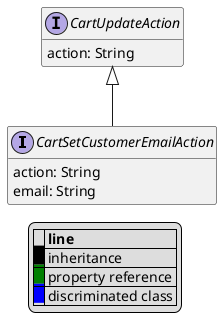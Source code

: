 @startuml

hide empty fields
hide empty methods
legend
|= |= line |
|<back:black>   </back>| inheritance |
|<back:green>   </back>| property reference |
|<back:blue>   </back>| discriminated class |
endlegend
interface CartSetCustomerEmailAction [[CartSetCustomerEmailAction.svg]] extends CartUpdateAction {
    action: String
    email: String
}
interface CartUpdateAction [[CartUpdateAction.svg]]  {
    action: String
}





@enduml
